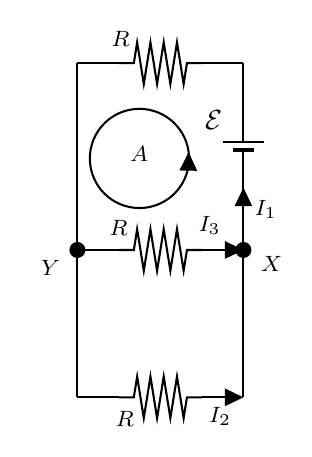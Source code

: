 

\tikzset{every picture/.style={line width=0.75pt}} %set default line width to 0.75pt        

\begin{tikzpicture}[x=0.75pt,y=0.75pt,yscale=-1,xscale=1]
%uncomment if require: \path (0,264); %set diagram left start at 0, and has height of 264

%Shape: Resistor [id:dp2524184722994143] 
\draw   (60,49) -- (67.2,49) -- (68.8,39) -- (72,59) -- (75.2,39) -- (78.4,59) -- (81.6,39) -- (84.8,59) -- (88,39) -- (91.2,59) -- (92.8,49) -- (100,49) ;
%Straight Lines [id:da9831394926513701] 
\draw    (100,49) -- (120,49) ;
%Straight Lines [id:da06903668242243843] 
\draw    (120,49) -- (120,69) ;
%Straight Lines [id:da651338255376767] 
\draw    (120,112) -- (120,139) ;
\draw [shift={(120,109)}, rotate = 90] [fill={rgb, 255:red, 0; green, 0; blue, 0 }  ][line width=0.08]  [draw opacity=0] (8.93,-4.29) -- (0,0) -- (8.93,4.29) -- cycle    ;
%Shape: Resistor [id:dp21864265246191938] 
\draw   (60,139) -- (67.2,139) -- (68.8,129) -- (72,149) -- (75.2,129) -- (78.4,149) -- (81.6,129) -- (84.8,149) -- (88,129) -- (91.2,149) -- (92.8,139) -- (100,139) ;
%Straight Lines [id:da7200722885610089] 
\draw    (100,139) -- (117,139) ;
\draw [shift={(120,139)}, rotate = 180] [fill={rgb, 255:red, 0; green, 0; blue, 0 }  ][line width=0.08]  [draw opacity=0] (8.93,-4.29) -- (0,0) -- (8.93,4.29) -- cycle    ;
%Straight Lines [id:da027217809739622956] 
\draw    (40,49) -- (60,49) ;
%Straight Lines [id:da09434993868871788] 
\draw    (40,139) -- (60,139) ;
%Straight Lines [id:da8448787660328827] 
\draw    (40,49) -- (40,139) ;
%Shape: Resistor [id:dp8794406807534081] 
\draw   (60,210) -- (67.2,210) -- (68.8,200) -- (72,220) -- (75.2,200) -- (78.4,220) -- (81.6,200) -- (84.8,220) -- (88,200) -- (91.2,220) -- (92.8,210) -- (100,210) ;
%Straight Lines [id:da6933787506634865] 
\draw    (120,139) -- (120,210) ;
\draw [shift={(120,139)}, rotate = 90] [color={rgb, 255:red, 0; green, 0; blue, 0 }  ][fill={rgb, 255:red, 0; green, 0; blue, 0 }  ][line width=0.75]      (0, 0) circle [x radius= 3.35, y radius= 3.35]   ;
%Straight Lines [id:da2416286978278488] 
\draw    (100,210) -- (117,210) ;
\draw [shift={(120,210)}, rotate = 180] [fill={rgb, 255:red, 0; green, 0; blue, 0 }  ][line width=0.08]  [draw opacity=0] (8.93,-4.29) -- (0,0) -- (8.93,4.29) -- cycle    ;
%Straight Lines [id:da5424323112360687] 
\draw    (40,210) -- (60,210) ;
%Straight Lines [id:da30984975132395776] 
\draw    (40,139) -- (40,210) ;
\draw [shift={(40,139)}, rotate = 90] [color={rgb, 255:red, 0; green, 0; blue, 0 }  ][fill={rgb, 255:red, 0; green, 0; blue, 0 }  ][line width=0.75]      (0, 0) circle [x radius= 3.35, y radius= 3.35]   ;
%Straight Lines [id:da3059667385706837] 
\draw    (120,50) -- (120,87) ;
%Straight Lines [id:da9581315462885218] 
\draw    (110,87) -- (130,87) ;
%Straight Lines [id:da8139657282656465] 
\draw [line width=1.5]    (115,91) -- (125,91) ;
%Straight Lines [id:da157510882932268] 
\draw    (120,91) -- (120,110) ;
%Shape: Arc [id:dp8118670491021451] 
\draw  [draw opacity=0] (93.47,98.89) .. controls (91.57,110.19) and (81.74,118.8) .. (69.9,118.8) .. controls (56.7,118.8) and (46,108.1) .. (46,94.9) .. controls (46,81.7) and (56.7,71) .. (69.9,71) .. controls (82.73,71) and (93.21,81.12) .. (93.78,93.81) -- (69.9,94.9) -- cycle ; \draw   (93.47,98.89) .. controls (91.57,110.19) and (81.74,118.8) .. (69.9,118.8) .. controls (56.7,118.8) and (46,108.1) .. (46,94.9) .. controls (46,81.7) and (56.7,71) .. (69.9,71) .. controls (82.73,71) and (93.21,81.12) .. (93.78,93.81) ;  
%Straight Lines [id:da2659103659426487] 
\draw    (93.47,98.89) -- (93.55,94.85) ;
\draw [shift={(93.61,91.85)}, rotate = 91.13] [fill={rgb, 255:red, 0; green, 0; blue, 0 }  ][line width=0.08]  [draw opacity=0] (8.93,-4.29) -- (0,0) -- (8.93,4.29) -- cycle    ;

% Text Node
\draw (54,123.4) node [anchor=north west][inner sep=0.75pt]  [font=\footnotesize]  {$R$};
% Text Node
\draw (124,113.4) node [anchor=north west][inner sep=0.75pt]  [font=\footnotesize]  {$I_{1}$};
% Text Node
\draw (102,213.4) node [anchor=north west][inner sep=0.75pt]  [font=\footnotesize]  {$I_{2}$};
% Text Node
\draw (97,121.4) node [anchor=north west][inner sep=0.75pt]  [font=\footnotesize]  {$I_{3}$};
% Text Node
\draw (127,140.4) node [anchor=north west][inner sep=0.75pt]  [font=\footnotesize]  {$X$};
% Text Node
\draw (57,215.4) node [anchor=north west][inner sep=0.75pt]  [font=\footnotesize]  {$R$};
% Text Node
\draw (55,32.4) node [anchor=north west][inner sep=0.75pt]  [font=\footnotesize]  {$R$};
% Text Node
\draw (21,142.4) node [anchor=north west][inner sep=0.75pt]  [font=\footnotesize]  {$Y$};
% Text Node
\draw (100,70.4) node [anchor=north west][inner sep=0.75pt]    {$\mathcal{E}$};
% Text Node
\draw (64,87.4) node [anchor=north west][inner sep=0.75pt]  [font=\footnotesize]  {$A$};


\end{tikzpicture}
